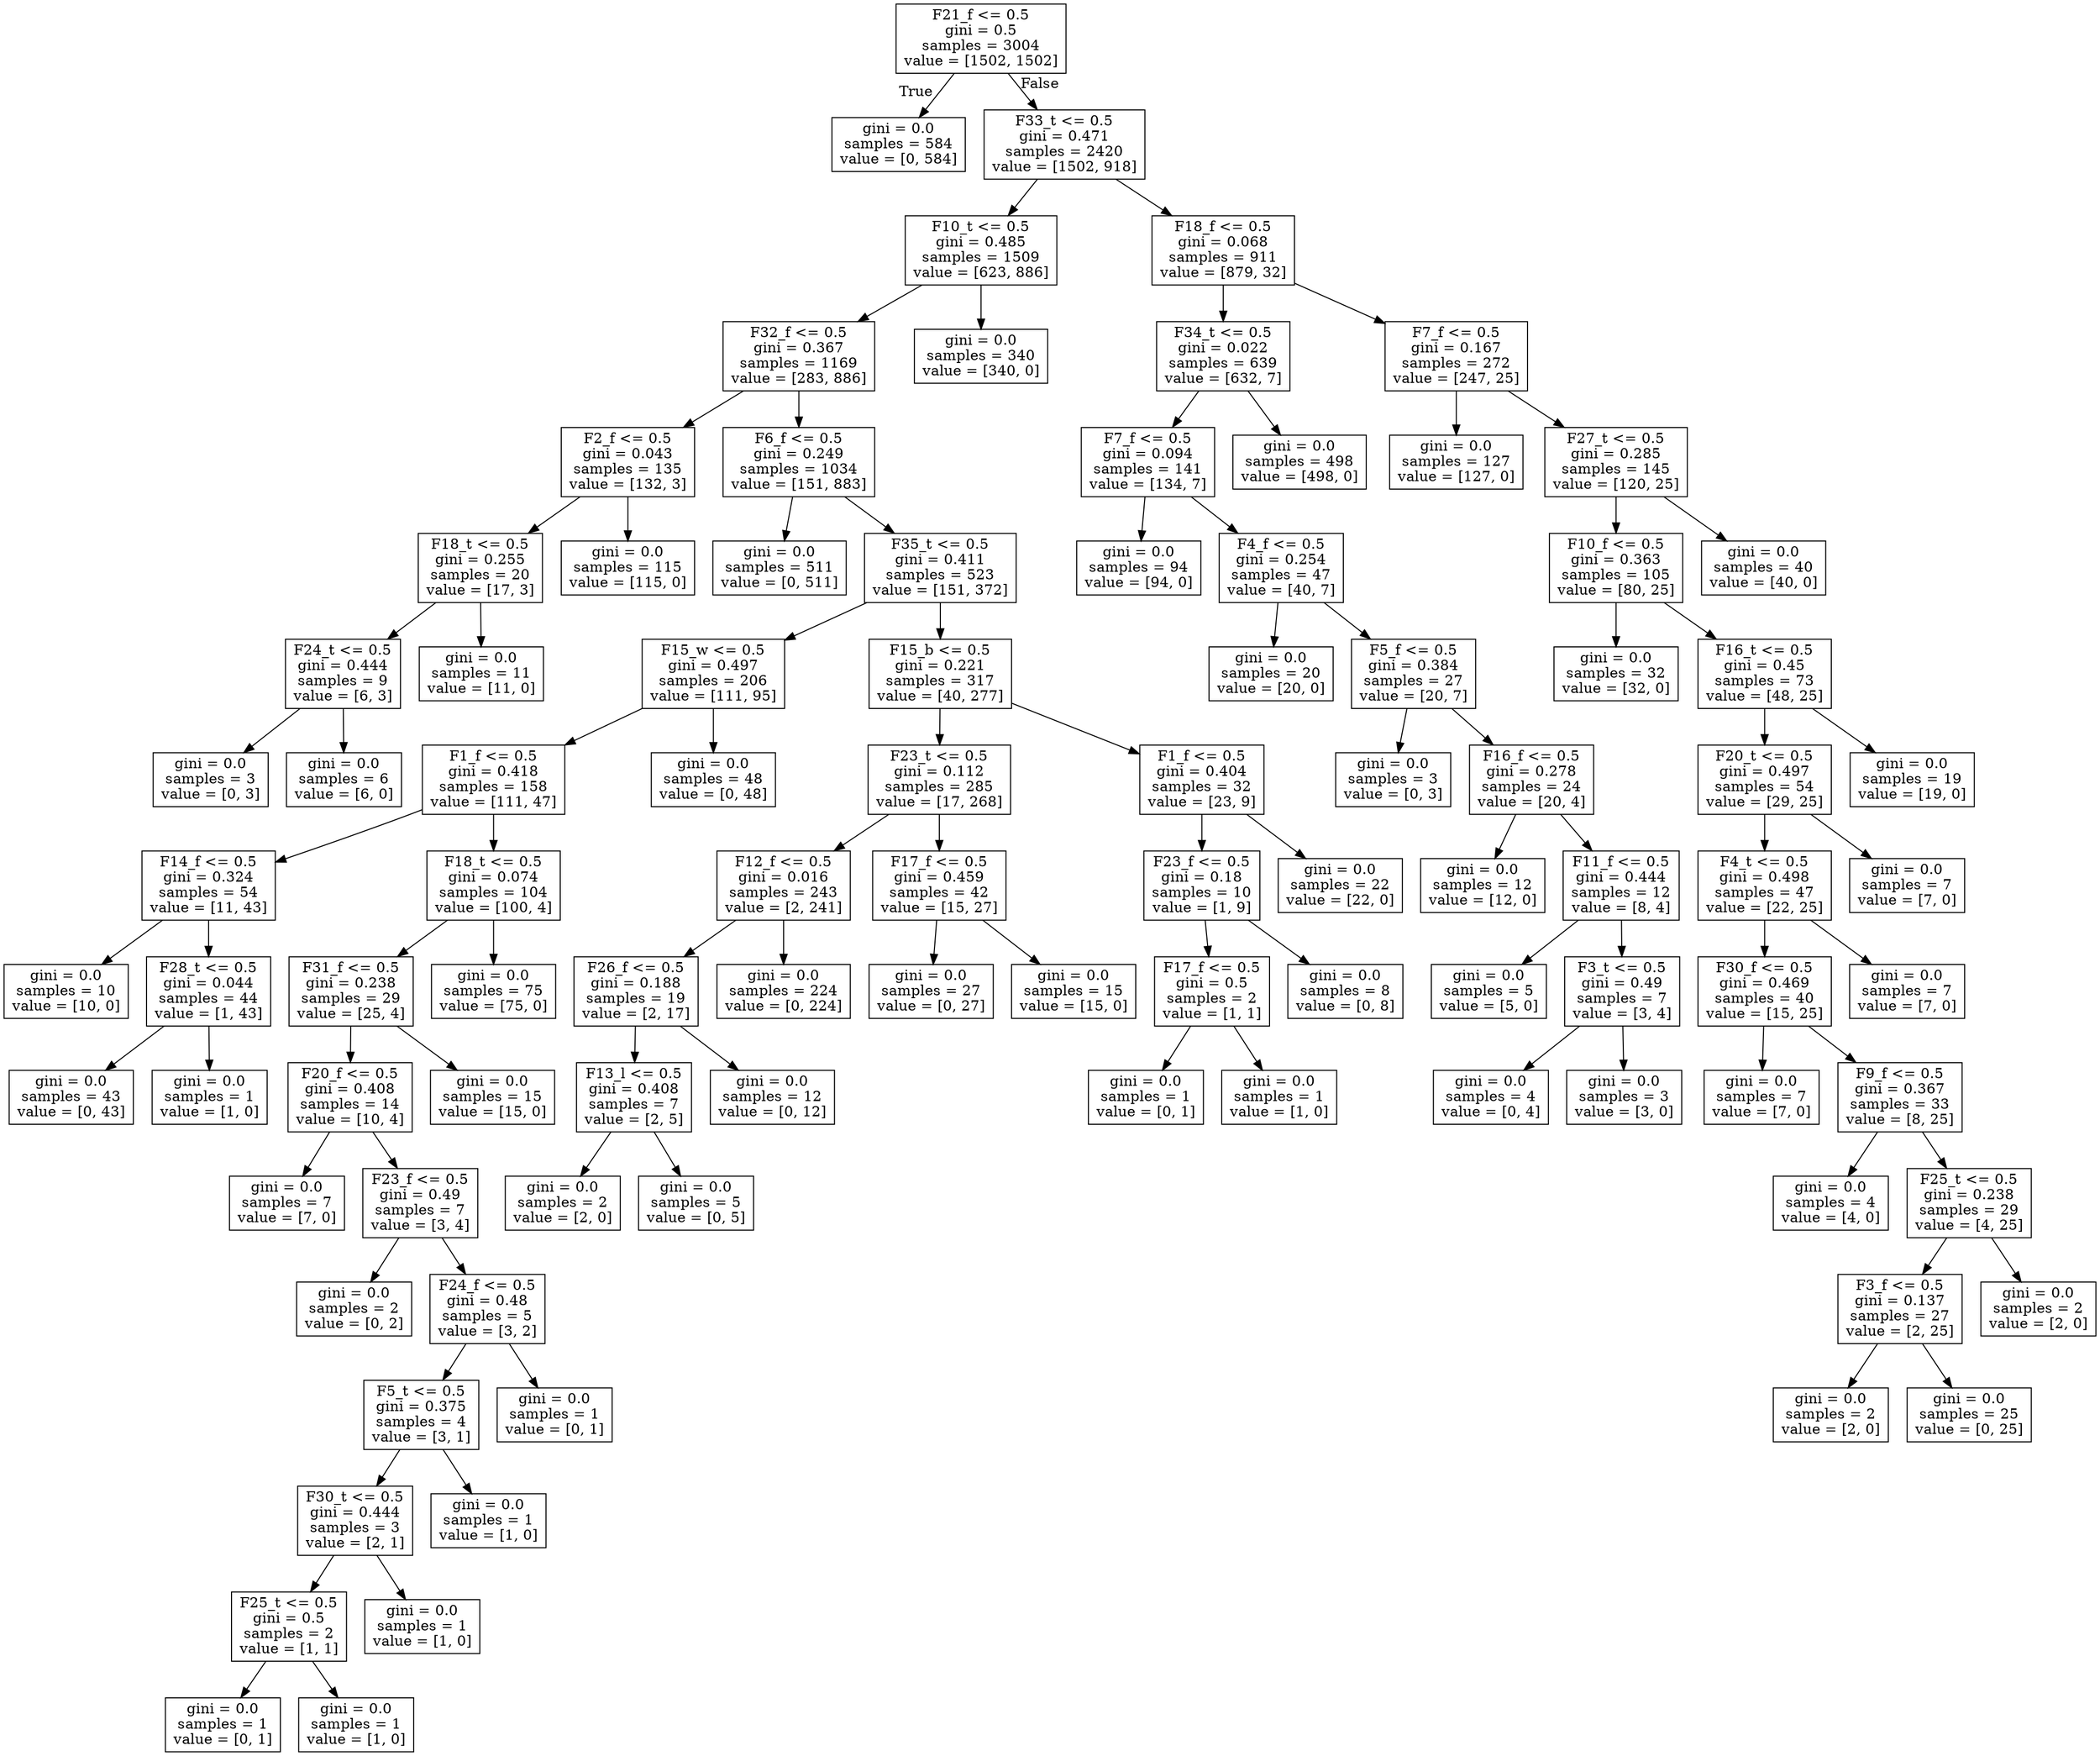 digraph Tree {
node [shape=box] ;
0 [label="F21_f <= 0.5\ngini = 0.5\nsamples = 3004\nvalue = [1502, 1502]"] ;
1 [label="gini = 0.0\nsamples = 584\nvalue = [0, 584]"] ;
0 -> 1 [labeldistance=2.5, labelangle=45, headlabel="True"] ;
2 [label="F33_t <= 0.5\ngini = 0.471\nsamples = 2420\nvalue = [1502, 918]"] ;
0 -> 2 [labeldistance=2.5, labelangle=-45, headlabel="False"] ;
3 [label="F10_t <= 0.5\ngini = 0.485\nsamples = 1509\nvalue = [623, 886]"] ;
2 -> 3 ;
4 [label="F32_f <= 0.5\ngini = 0.367\nsamples = 1169\nvalue = [283, 886]"] ;
3 -> 4 ;
5 [label="F2_f <= 0.5\ngini = 0.043\nsamples = 135\nvalue = [132, 3]"] ;
4 -> 5 ;
6 [label="F18_t <= 0.5\ngini = 0.255\nsamples = 20\nvalue = [17, 3]"] ;
5 -> 6 ;
7 [label="F24_t <= 0.5\ngini = 0.444\nsamples = 9\nvalue = [6, 3]"] ;
6 -> 7 ;
8 [label="gini = 0.0\nsamples = 3\nvalue = [0, 3]"] ;
7 -> 8 ;
9 [label="gini = 0.0\nsamples = 6\nvalue = [6, 0]"] ;
7 -> 9 ;
10 [label="gini = 0.0\nsamples = 11\nvalue = [11, 0]"] ;
6 -> 10 ;
11 [label="gini = 0.0\nsamples = 115\nvalue = [115, 0]"] ;
5 -> 11 ;
12 [label="F6_f <= 0.5\ngini = 0.249\nsamples = 1034\nvalue = [151, 883]"] ;
4 -> 12 ;
13 [label="gini = 0.0\nsamples = 511\nvalue = [0, 511]"] ;
12 -> 13 ;
14 [label="F35_t <= 0.5\ngini = 0.411\nsamples = 523\nvalue = [151, 372]"] ;
12 -> 14 ;
15 [label="F15_w <= 0.5\ngini = 0.497\nsamples = 206\nvalue = [111, 95]"] ;
14 -> 15 ;
16 [label="F1_f <= 0.5\ngini = 0.418\nsamples = 158\nvalue = [111, 47]"] ;
15 -> 16 ;
17 [label="F14_f <= 0.5\ngini = 0.324\nsamples = 54\nvalue = [11, 43]"] ;
16 -> 17 ;
18 [label="gini = 0.0\nsamples = 10\nvalue = [10, 0]"] ;
17 -> 18 ;
19 [label="F28_t <= 0.5\ngini = 0.044\nsamples = 44\nvalue = [1, 43]"] ;
17 -> 19 ;
20 [label="gini = 0.0\nsamples = 43\nvalue = [0, 43]"] ;
19 -> 20 ;
21 [label="gini = 0.0\nsamples = 1\nvalue = [1, 0]"] ;
19 -> 21 ;
22 [label="F18_t <= 0.5\ngini = 0.074\nsamples = 104\nvalue = [100, 4]"] ;
16 -> 22 ;
23 [label="F31_f <= 0.5\ngini = 0.238\nsamples = 29\nvalue = [25, 4]"] ;
22 -> 23 ;
24 [label="F20_f <= 0.5\ngini = 0.408\nsamples = 14\nvalue = [10, 4]"] ;
23 -> 24 ;
25 [label="gini = 0.0\nsamples = 7\nvalue = [7, 0]"] ;
24 -> 25 ;
26 [label="F23_f <= 0.5\ngini = 0.49\nsamples = 7\nvalue = [3, 4]"] ;
24 -> 26 ;
27 [label="gini = 0.0\nsamples = 2\nvalue = [0, 2]"] ;
26 -> 27 ;
28 [label="F24_f <= 0.5\ngini = 0.48\nsamples = 5\nvalue = [3, 2]"] ;
26 -> 28 ;
29 [label="F5_t <= 0.5\ngini = 0.375\nsamples = 4\nvalue = [3, 1]"] ;
28 -> 29 ;
30 [label="F30_t <= 0.5\ngini = 0.444\nsamples = 3\nvalue = [2, 1]"] ;
29 -> 30 ;
31 [label="F25_t <= 0.5\ngini = 0.5\nsamples = 2\nvalue = [1, 1]"] ;
30 -> 31 ;
32 [label="gini = 0.0\nsamples = 1\nvalue = [0, 1]"] ;
31 -> 32 ;
33 [label="gini = 0.0\nsamples = 1\nvalue = [1, 0]"] ;
31 -> 33 ;
34 [label="gini = 0.0\nsamples = 1\nvalue = [1, 0]"] ;
30 -> 34 ;
35 [label="gini = 0.0\nsamples = 1\nvalue = [1, 0]"] ;
29 -> 35 ;
36 [label="gini = 0.0\nsamples = 1\nvalue = [0, 1]"] ;
28 -> 36 ;
37 [label="gini = 0.0\nsamples = 15\nvalue = [15, 0]"] ;
23 -> 37 ;
38 [label="gini = 0.0\nsamples = 75\nvalue = [75, 0]"] ;
22 -> 38 ;
39 [label="gini = 0.0\nsamples = 48\nvalue = [0, 48]"] ;
15 -> 39 ;
40 [label="F15_b <= 0.5\ngini = 0.221\nsamples = 317\nvalue = [40, 277]"] ;
14 -> 40 ;
41 [label="F23_t <= 0.5\ngini = 0.112\nsamples = 285\nvalue = [17, 268]"] ;
40 -> 41 ;
42 [label="F12_f <= 0.5\ngini = 0.016\nsamples = 243\nvalue = [2, 241]"] ;
41 -> 42 ;
43 [label="F26_f <= 0.5\ngini = 0.188\nsamples = 19\nvalue = [2, 17]"] ;
42 -> 43 ;
44 [label="F13_l <= 0.5\ngini = 0.408\nsamples = 7\nvalue = [2, 5]"] ;
43 -> 44 ;
45 [label="gini = 0.0\nsamples = 2\nvalue = [2, 0]"] ;
44 -> 45 ;
46 [label="gini = 0.0\nsamples = 5\nvalue = [0, 5]"] ;
44 -> 46 ;
47 [label="gini = 0.0\nsamples = 12\nvalue = [0, 12]"] ;
43 -> 47 ;
48 [label="gini = 0.0\nsamples = 224\nvalue = [0, 224]"] ;
42 -> 48 ;
49 [label="F17_f <= 0.5\ngini = 0.459\nsamples = 42\nvalue = [15, 27]"] ;
41 -> 49 ;
50 [label="gini = 0.0\nsamples = 27\nvalue = [0, 27]"] ;
49 -> 50 ;
51 [label="gini = 0.0\nsamples = 15\nvalue = [15, 0]"] ;
49 -> 51 ;
52 [label="F1_f <= 0.5\ngini = 0.404\nsamples = 32\nvalue = [23, 9]"] ;
40 -> 52 ;
53 [label="F23_f <= 0.5\ngini = 0.18\nsamples = 10\nvalue = [1, 9]"] ;
52 -> 53 ;
54 [label="F17_f <= 0.5\ngini = 0.5\nsamples = 2\nvalue = [1, 1]"] ;
53 -> 54 ;
55 [label="gini = 0.0\nsamples = 1\nvalue = [0, 1]"] ;
54 -> 55 ;
56 [label="gini = 0.0\nsamples = 1\nvalue = [1, 0]"] ;
54 -> 56 ;
57 [label="gini = 0.0\nsamples = 8\nvalue = [0, 8]"] ;
53 -> 57 ;
58 [label="gini = 0.0\nsamples = 22\nvalue = [22, 0]"] ;
52 -> 58 ;
59 [label="gini = 0.0\nsamples = 340\nvalue = [340, 0]"] ;
3 -> 59 ;
60 [label="F18_f <= 0.5\ngini = 0.068\nsamples = 911\nvalue = [879, 32]"] ;
2 -> 60 ;
61 [label="F34_t <= 0.5\ngini = 0.022\nsamples = 639\nvalue = [632, 7]"] ;
60 -> 61 ;
62 [label="F7_f <= 0.5\ngini = 0.094\nsamples = 141\nvalue = [134, 7]"] ;
61 -> 62 ;
63 [label="gini = 0.0\nsamples = 94\nvalue = [94, 0]"] ;
62 -> 63 ;
64 [label="F4_f <= 0.5\ngini = 0.254\nsamples = 47\nvalue = [40, 7]"] ;
62 -> 64 ;
65 [label="gini = 0.0\nsamples = 20\nvalue = [20, 0]"] ;
64 -> 65 ;
66 [label="F5_f <= 0.5\ngini = 0.384\nsamples = 27\nvalue = [20, 7]"] ;
64 -> 66 ;
67 [label="gini = 0.0\nsamples = 3\nvalue = [0, 3]"] ;
66 -> 67 ;
68 [label="F16_f <= 0.5\ngini = 0.278\nsamples = 24\nvalue = [20, 4]"] ;
66 -> 68 ;
69 [label="gini = 0.0\nsamples = 12\nvalue = [12, 0]"] ;
68 -> 69 ;
70 [label="F11_f <= 0.5\ngini = 0.444\nsamples = 12\nvalue = [8, 4]"] ;
68 -> 70 ;
71 [label="gini = 0.0\nsamples = 5\nvalue = [5, 0]"] ;
70 -> 71 ;
72 [label="F3_t <= 0.5\ngini = 0.49\nsamples = 7\nvalue = [3, 4]"] ;
70 -> 72 ;
73 [label="gini = 0.0\nsamples = 4\nvalue = [0, 4]"] ;
72 -> 73 ;
74 [label="gini = 0.0\nsamples = 3\nvalue = [3, 0]"] ;
72 -> 74 ;
75 [label="gini = 0.0\nsamples = 498\nvalue = [498, 0]"] ;
61 -> 75 ;
76 [label="F7_f <= 0.5\ngini = 0.167\nsamples = 272\nvalue = [247, 25]"] ;
60 -> 76 ;
77 [label="gini = 0.0\nsamples = 127\nvalue = [127, 0]"] ;
76 -> 77 ;
78 [label="F27_t <= 0.5\ngini = 0.285\nsamples = 145\nvalue = [120, 25]"] ;
76 -> 78 ;
79 [label="F10_f <= 0.5\ngini = 0.363\nsamples = 105\nvalue = [80, 25]"] ;
78 -> 79 ;
80 [label="gini = 0.0\nsamples = 32\nvalue = [32, 0]"] ;
79 -> 80 ;
81 [label="F16_t <= 0.5\ngini = 0.45\nsamples = 73\nvalue = [48, 25]"] ;
79 -> 81 ;
82 [label="F20_t <= 0.5\ngini = 0.497\nsamples = 54\nvalue = [29, 25]"] ;
81 -> 82 ;
83 [label="F4_t <= 0.5\ngini = 0.498\nsamples = 47\nvalue = [22, 25]"] ;
82 -> 83 ;
84 [label="F30_f <= 0.5\ngini = 0.469\nsamples = 40\nvalue = [15, 25]"] ;
83 -> 84 ;
85 [label="gini = 0.0\nsamples = 7\nvalue = [7, 0]"] ;
84 -> 85 ;
86 [label="F9_f <= 0.5\ngini = 0.367\nsamples = 33\nvalue = [8, 25]"] ;
84 -> 86 ;
87 [label="gini = 0.0\nsamples = 4\nvalue = [4, 0]"] ;
86 -> 87 ;
88 [label="F25_t <= 0.5\ngini = 0.238\nsamples = 29\nvalue = [4, 25]"] ;
86 -> 88 ;
89 [label="F3_f <= 0.5\ngini = 0.137\nsamples = 27\nvalue = [2, 25]"] ;
88 -> 89 ;
90 [label="gini = 0.0\nsamples = 2\nvalue = [2, 0]"] ;
89 -> 90 ;
91 [label="gini = 0.0\nsamples = 25\nvalue = [0, 25]"] ;
89 -> 91 ;
92 [label="gini = 0.0\nsamples = 2\nvalue = [2, 0]"] ;
88 -> 92 ;
93 [label="gini = 0.0\nsamples = 7\nvalue = [7, 0]"] ;
83 -> 93 ;
94 [label="gini = 0.0\nsamples = 7\nvalue = [7, 0]"] ;
82 -> 94 ;
95 [label="gini = 0.0\nsamples = 19\nvalue = [19, 0]"] ;
81 -> 95 ;
96 [label="gini = 0.0\nsamples = 40\nvalue = [40, 0]"] ;
78 -> 96 ;
}